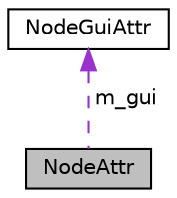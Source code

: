digraph "NodeAttr"
{
  edge [fontname="Helvetica",fontsize="10",labelfontname="Helvetica",labelfontsize="10"];
  node [fontname="Helvetica",fontsize="10",shape=record];
  Node1 [label="NodeAttr",height=0.2,width=0.4,color="black", fillcolor="grey75", style="filled", fontcolor="black"];
  Node2 -> Node1 [dir="back",color="darkorchid3",fontsize="10",style="dashed",label=" m_gui" ];
  Node2 [label="NodeGuiAttr",height=0.2,width=0.4,color="black", fillcolor="white", style="filled",URL="$struct_node_gui_attr.html"];
}
